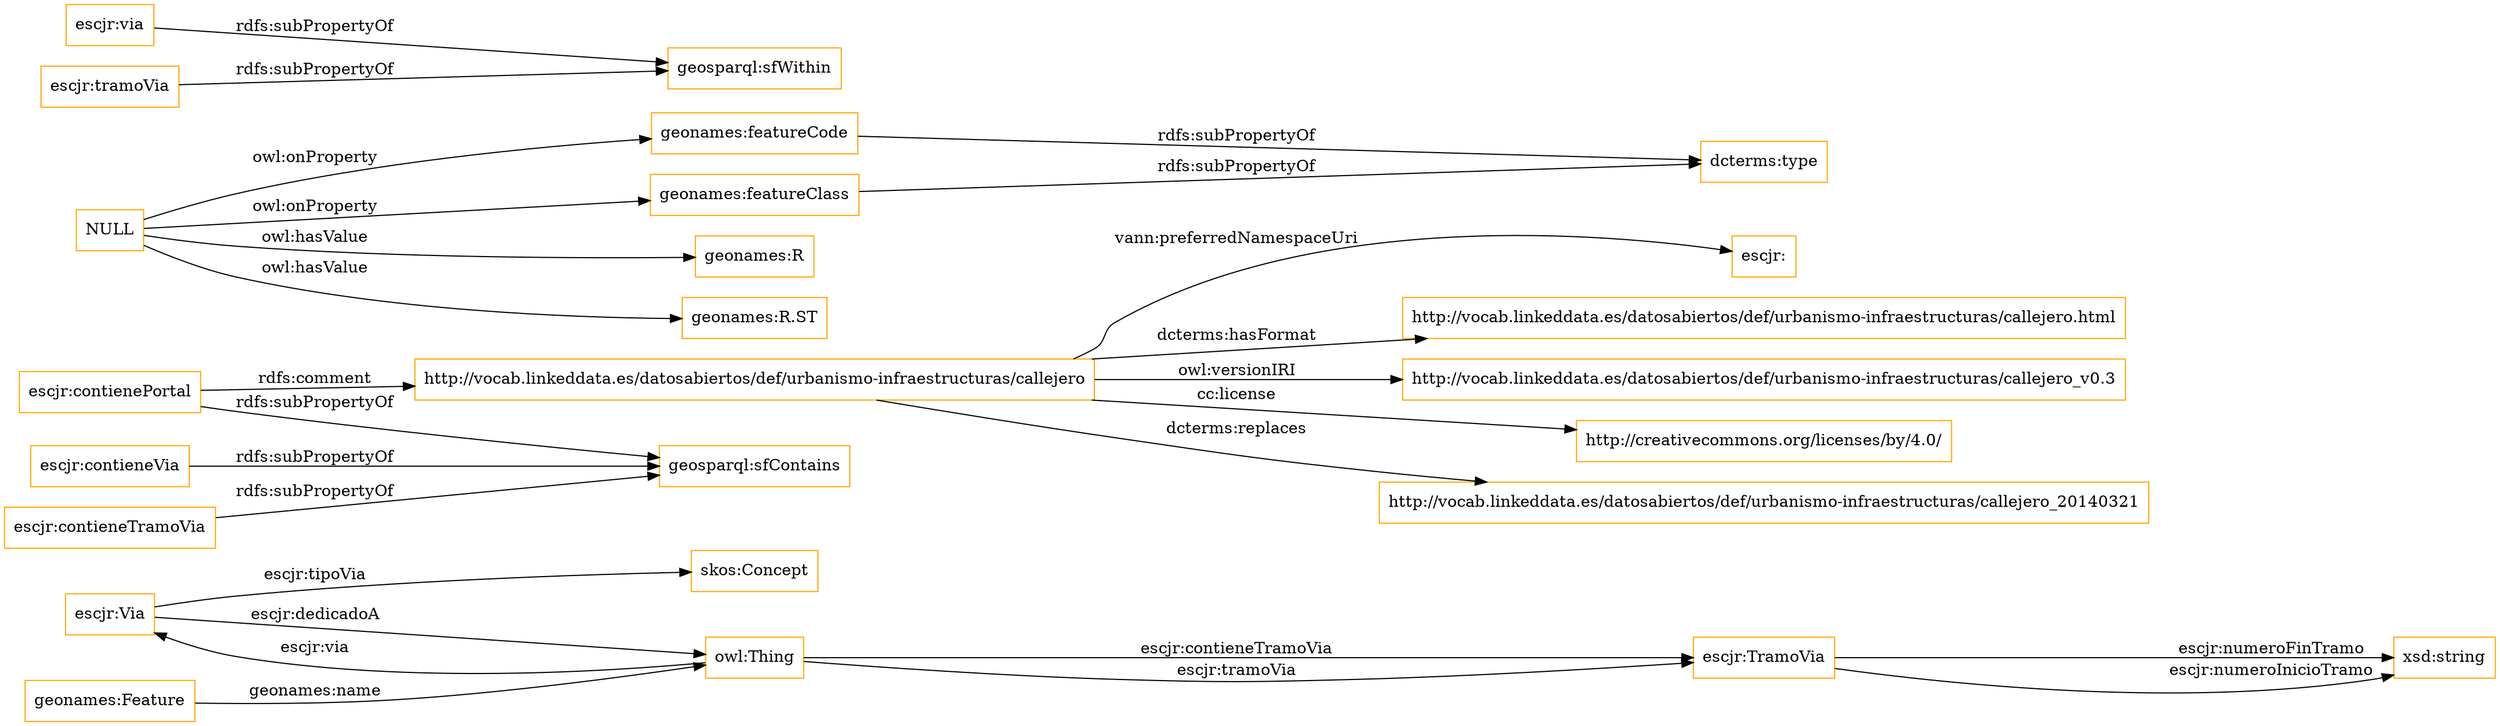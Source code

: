 digraph ar2dtool_diagram { 
rankdir=LR;
size="1501"
node [shape = rectangle, color="orange"]; "skos:Concept" "geonames:Feature" "escjr:Via" "escjr:TramoVia" ; /*classes style*/
	"http://vocab.linkeddata.es/datosabiertos/def/urbanismo-infraestructuras/callejero" -> "escjr:" [ label = "vann:preferredNamespaceUri" ];
	"http://vocab.linkeddata.es/datosabiertos/def/urbanismo-infraestructuras/callejero" -> "http://vocab.linkeddata.es/datosabiertos/def/urbanismo-infraestructuras/callejero.html" [ label = "dcterms:hasFormat" ];
	"http://vocab.linkeddata.es/datosabiertos/def/urbanismo-infraestructuras/callejero" -> "http://vocab.linkeddata.es/datosabiertos/def/urbanismo-infraestructuras/callejero_v0.3" [ label = "owl:versionIRI" ];
	"http://vocab.linkeddata.es/datosabiertos/def/urbanismo-infraestructuras/callejero" -> "http://creativecommons.org/licenses/by/4.0/" [ label = "cc:license" ];
	"http://vocab.linkeddata.es/datosabiertos/def/urbanismo-infraestructuras/callejero" -> "http://vocab.linkeddata.es/datosabiertos/def/urbanismo-infraestructuras/callejero_20140321" [ label = "dcterms:replaces" ];
	"escjr:contienePortal" -> "geosparql:sfContains" [ label = "rdfs:subPropertyOf" ];
	"escjr:contienePortal" -> "http://vocab.linkeddata.es/datosabiertos/def/urbanismo-infraestructuras/callejero" [ label = "rdfs:comment" ];
	"escjr:contieneVia" -> "geosparql:sfContains" [ label = "rdfs:subPropertyOf" ];
	"geonames:featureCode" -> "dcterms:type" [ label = "rdfs:subPropertyOf" ];
	"geonames:featureClass" -> "dcterms:type" [ label = "rdfs:subPropertyOf" ];
	"escjr:via" -> "geosparql:sfWithin" [ label = "rdfs:subPropertyOf" ];
	"escjr:tramoVia" -> "geosparql:sfWithin" [ label = "rdfs:subPropertyOf" ];
	"escjr:contieneTramoVia" -> "geosparql:sfContains" [ label = "rdfs:subPropertyOf" ];
	"NULL" -> "geonames:R" [ label = "owl:hasValue" ];
	"NULL" -> "geonames:featureClass" [ label = "owl:onProperty" ];
	"NULL" -> "geonames:R.ST" [ label = "owl:hasValue" ];
	"NULL" -> "geonames:featureCode" [ label = "owl:onProperty" ];
	"escjr:TramoVia" -> "xsd:string" [ label = "escjr:numeroFinTramo" ];
	"owl:Thing" -> "escjr:TramoVia" [ label = "escjr:contieneTramoVia" ];
	"escjr:TramoVia" -> "xsd:string" [ label = "escjr:numeroInicioTramo" ];
	"geonames:Feature" -> "owl:Thing" [ label = "geonames:name" ];
	"escjr:Via" -> "skos:Concept" [ label = "escjr:tipoVia" ];
	"owl:Thing" -> "escjr:Via" [ label = "escjr:via" ];
	"owl:Thing" -> "escjr:TramoVia" [ label = "escjr:tramoVia" ];
	"escjr:Via" -> "owl:Thing" [ label = "escjr:dedicadoA" ];

}
